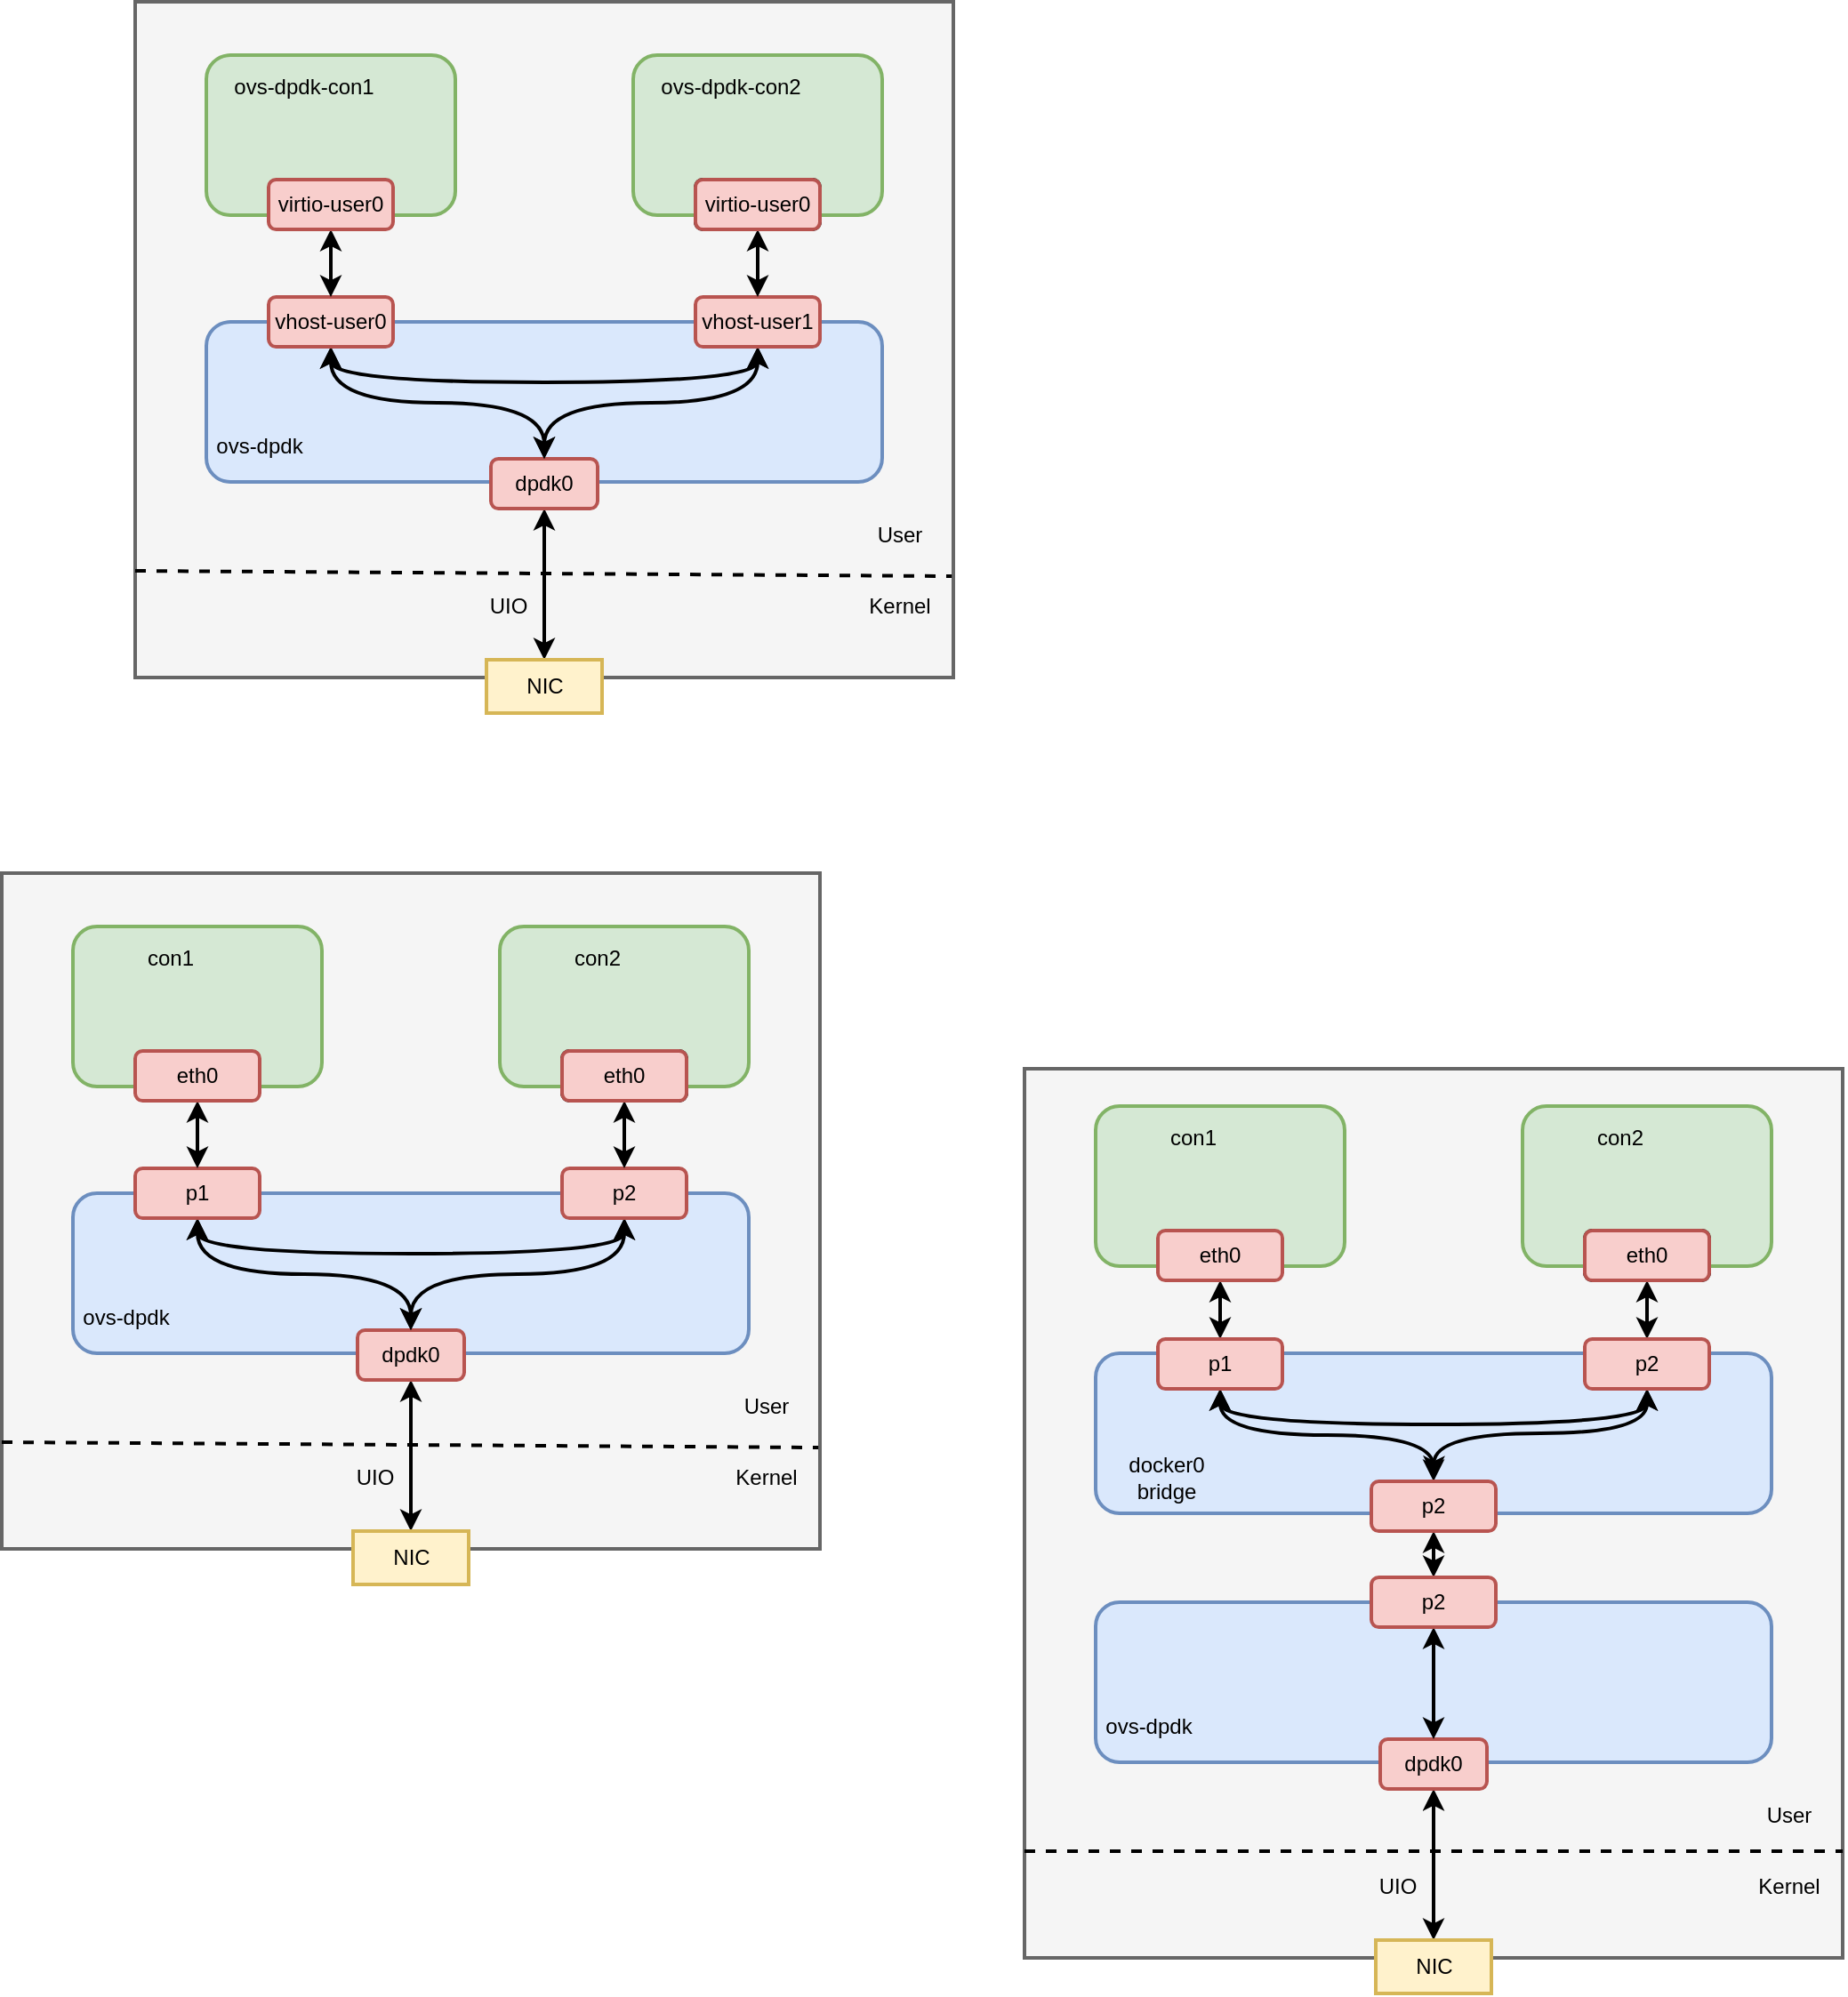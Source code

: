 <mxfile version="13.1.2" type="github"><diagram id="FR9rOoePRvCrto6dqu8H" name="Page-1"><mxGraphModel dx="1102" dy="582" grid="1" gridSize="10" guides="1" tooltips="1" connect="1" arrows="1" fold="1" page="1" pageScale="1" pageWidth="827" pageHeight="1169" math="0" shadow="0"><root><mxCell id="0"/><mxCell id="1" parent="0"/><mxCell id="XV7jntDIHgjZRDwFEsG6-4" value="" style="rounded=0;whiteSpace=wrap;html=1;strokeWidth=2;fillColor=#f5f5f5;strokeColor=#666666;fontColor=#333333;" vertex="1" parent="1"><mxGeometry x="120" y="80" width="460" height="380" as="geometry"/></mxCell><mxCell id="XV7jntDIHgjZRDwFEsG6-5" value="" style="rounded=1;whiteSpace=wrap;html=1;strokeWidth=2;fillColor=#d5e8d4;strokeColor=#82b366;" vertex="1" parent="1"><mxGeometry x="160" y="110" width="140" height="90" as="geometry"/></mxCell><mxCell id="XV7jntDIHgjZRDwFEsG6-6" value="ovs-dpdk-con1" style="text;html=1;strokeColor=none;fillColor=none;align=center;verticalAlign=middle;whiteSpace=wrap;rounded=0;strokeWidth=2;" vertex="1" parent="1"><mxGeometry x="170" y="118" width="90" height="20" as="geometry"/></mxCell><mxCell id="XV7jntDIHgjZRDwFEsG6-10" value="" style="rounded=1;whiteSpace=wrap;html=1;strokeWidth=2;fillColor=#dae8fc;strokeColor=#6c8ebf;" vertex="1" parent="1"><mxGeometry x="160" y="260" width="380" height="90" as="geometry"/></mxCell><mxCell id="XV7jntDIHgjZRDwFEsG6-11" value="ovs-dpdk" style="text;html=1;strokeColor=none;fillColor=none;align=center;verticalAlign=middle;whiteSpace=wrap;rounded=0;strokeWidth=2;" vertex="1" parent="1"><mxGeometry x="160" y="320" width="60" height="20" as="geometry"/></mxCell><mxCell id="XV7jntDIHgjZRDwFEsG6-28" style="edgeStyle=orthogonalEdgeStyle;orthogonalLoop=1;jettySize=auto;html=1;exitX=0.5;exitY=0;exitDx=0;exitDy=0;entryX=0.5;entryY=1;entryDx=0;entryDy=0;startArrow=classic;startFill=1;curved=1;strokeColor=#000000;strokeWidth=2;" edge="1" parent="1" source="XV7jntDIHgjZRDwFEsG6-12" target="XV7jntDIHgjZRDwFEsG6-18"><mxGeometry relative="1" as="geometry"/></mxCell><mxCell id="XV7jntDIHgjZRDwFEsG6-12" value="NIC" style="rounded=0;whiteSpace=wrap;html=1;strokeWidth=2;fillColor=#fff2cc;strokeColor=#d6b656;" vertex="1" parent="1"><mxGeometry x="317.5" y="450" width="65" height="30" as="geometry"/></mxCell><mxCell id="XV7jntDIHgjZRDwFEsG6-15" value="" style="endArrow=none;dashed=1;html=1;entryX=0.998;entryY=0.85;entryDx=0;entryDy=0;entryPerimeter=0;strokeWidth=2;" edge="1" parent="1" target="XV7jntDIHgjZRDwFEsG6-4"><mxGeometry width="50" height="50" relative="1" as="geometry"><mxPoint x="120" y="400" as="sourcePoint"/><mxPoint x="450" y="400" as="targetPoint"/></mxGeometry></mxCell><mxCell id="XV7jntDIHgjZRDwFEsG6-16" value="Kernel" style="text;html=1;strokeColor=none;fillColor=none;align=center;verticalAlign=middle;whiteSpace=wrap;rounded=0;strokeWidth=2;" vertex="1" parent="1"><mxGeometry x="530" y="410" width="40" height="20" as="geometry"/></mxCell><mxCell id="XV7jntDIHgjZRDwFEsG6-17" value="User" style="text;html=1;strokeColor=none;fillColor=none;align=center;verticalAlign=middle;whiteSpace=wrap;rounded=0;strokeWidth=2;" vertex="1" parent="1"><mxGeometry x="530" y="370" width="40" height="20" as="geometry"/></mxCell><mxCell id="XV7jntDIHgjZRDwFEsG6-18" value="dpdk0" style="rounded=1;whiteSpace=wrap;html=1;strokeWidth=2;fillColor=#f8cecc;strokeColor=#b85450;" vertex="1" parent="1"><mxGeometry x="320" y="337" width="60" height="28" as="geometry"/></mxCell><mxCell id="XV7jntDIHgjZRDwFEsG6-19" value="" style="rounded=1;whiteSpace=wrap;html=1;strokeWidth=2;fillColor=#d5e8d4;strokeColor=#82b366;" vertex="1" parent="1"><mxGeometry x="400" y="110" width="140" height="90" as="geometry"/></mxCell><mxCell id="XV7jntDIHgjZRDwFEsG6-20" value="ovs-dpdk-con2" style="text;html=1;strokeColor=none;fillColor=none;align=center;verticalAlign=middle;whiteSpace=wrap;rounded=0;strokeWidth=2;" vertex="1" parent="1"><mxGeometry x="410" y="118" width="90" height="20" as="geometry"/></mxCell><mxCell id="XV7jntDIHgjZRDwFEsG6-30" style="edgeStyle=orthogonalEdgeStyle;curved=1;orthogonalLoop=1;jettySize=auto;html=1;exitX=0.5;exitY=1;exitDx=0;exitDy=0;entryX=0.5;entryY=0;entryDx=0;entryDy=0;startArrow=classic;startFill=1;strokeColor=#000000;strokeWidth=2;" edge="1" parent="1" source="XV7jntDIHgjZRDwFEsG6-21" target="XV7jntDIHgjZRDwFEsG6-18"><mxGeometry relative="1" as="geometry"/></mxCell><mxCell id="XV7jntDIHgjZRDwFEsG6-56" style="edgeStyle=orthogonalEdgeStyle;orthogonalLoop=1;jettySize=auto;html=1;exitX=0.5;exitY=1;exitDx=0;exitDy=0;startArrow=classic;startFill=1;strokeColor=#000000;strokeWidth=2;curved=1;" edge="1" parent="1" source="XV7jntDIHgjZRDwFEsG6-21"><mxGeometry relative="1" as="geometry"><mxPoint x="470" y="274" as="targetPoint"/><Array as="points"><mxPoint x="230" y="294"/><mxPoint x="470" y="294"/></Array></mxGeometry></mxCell><mxCell id="XV7jntDIHgjZRDwFEsG6-21" value="vhost-user0" style="rounded=1;whiteSpace=wrap;html=1;strokeWidth=2;fillColor=#f8cecc;strokeColor=#b85450;" vertex="1" parent="1"><mxGeometry x="195" y="246" width="70" height="28" as="geometry"/></mxCell><mxCell id="XV7jntDIHgjZRDwFEsG6-31" style="edgeStyle=orthogonalEdgeStyle;curved=1;orthogonalLoop=1;jettySize=auto;html=1;exitX=0.5;exitY=1;exitDx=0;exitDy=0;entryX=0.5;entryY=0;entryDx=0;entryDy=0;startArrow=classic;startFill=1;strokeColor=#000000;strokeWidth=2;" edge="1" parent="1" source="XV7jntDIHgjZRDwFEsG6-22" target="XV7jntDIHgjZRDwFEsG6-18"><mxGeometry relative="1" as="geometry"/></mxCell><mxCell id="XV7jntDIHgjZRDwFEsG6-22" value="vhost-user1" style="rounded=1;whiteSpace=wrap;html=1;strokeWidth=2;fillColor=#f8cecc;strokeColor=#b85450;" vertex="1" parent="1"><mxGeometry x="435" y="246" width="70" height="28" as="geometry"/></mxCell><mxCell id="XV7jntDIHgjZRDwFEsG6-26" style="edgeStyle=orthogonalEdgeStyle;rounded=0;orthogonalLoop=1;jettySize=auto;html=1;exitX=0.5;exitY=1;exitDx=0;exitDy=0;entryX=0.5;entryY=0;entryDx=0;entryDy=0;startArrow=classic;startFill=1;strokeWidth=2;" edge="1" parent="1" source="XV7jntDIHgjZRDwFEsG6-23" target="XV7jntDIHgjZRDwFEsG6-21"><mxGeometry relative="1" as="geometry"/></mxCell><mxCell id="XV7jntDIHgjZRDwFEsG6-23" value="virtio-user0" style="rounded=1;whiteSpace=wrap;html=1;strokeWidth=2;fillColor=#f8cecc;strokeColor=#b85450;" vertex="1" parent="1"><mxGeometry x="195" y="180" width="70" height="28" as="geometry"/></mxCell><mxCell id="XV7jntDIHgjZRDwFEsG6-27" style="edgeStyle=orthogonalEdgeStyle;rounded=0;orthogonalLoop=1;jettySize=auto;html=1;exitX=0.5;exitY=1;exitDx=0;exitDy=0;entryX=0.5;entryY=0;entryDx=0;entryDy=0;startArrow=classic;startFill=1;strokeWidth=2;" edge="1" parent="1" source="XV7jntDIHgjZRDwFEsG6-24" target="XV7jntDIHgjZRDwFEsG6-22"><mxGeometry relative="1" as="geometry"/></mxCell><mxCell id="XV7jntDIHgjZRDwFEsG6-24" value="virtio-user0" style="rounded=1;whiteSpace=wrap;html=1;strokeWidth=2;" vertex="1" parent="1"><mxGeometry x="435" y="180" width="70" height="28" as="geometry"/></mxCell><mxCell id="XV7jntDIHgjZRDwFEsG6-29" value="UIO" style="text;html=1;strokeColor=none;fillColor=none;align=center;verticalAlign=middle;whiteSpace=wrap;rounded=0;strokeWidth=2;" vertex="1" parent="1"><mxGeometry x="310" y="410" width="40" height="20" as="geometry"/></mxCell><mxCell id="XV7jntDIHgjZRDwFEsG6-32" value="virtio-user0" style="rounded=1;whiteSpace=wrap;html=1;strokeWidth=2;fillColor=#f8cecc;strokeColor=#b85450;" vertex="1" parent="1"><mxGeometry x="435" y="180" width="70" height="28" as="geometry"/></mxCell><mxCell id="XV7jntDIHgjZRDwFEsG6-33" value="" style="rounded=0;whiteSpace=wrap;html=1;strokeWidth=2;fillColor=#f5f5f5;strokeColor=#666666;fontColor=#333333;" vertex="1" parent="1"><mxGeometry x="45" y="570" width="460" height="380" as="geometry"/></mxCell><mxCell id="XV7jntDIHgjZRDwFEsG6-34" value="" style="rounded=1;whiteSpace=wrap;html=1;strokeWidth=2;fillColor=#d5e8d4;strokeColor=#82b366;" vertex="1" parent="1"><mxGeometry x="85" y="600" width="140" height="90" as="geometry"/></mxCell><mxCell id="XV7jntDIHgjZRDwFEsG6-35" value="con1" style="text;html=1;strokeColor=none;fillColor=none;align=center;verticalAlign=middle;whiteSpace=wrap;rounded=0;strokeWidth=2;" vertex="1" parent="1"><mxGeometry x="95" y="608" width="90" height="20" as="geometry"/></mxCell><mxCell id="XV7jntDIHgjZRDwFEsG6-36" value="" style="rounded=1;whiteSpace=wrap;html=1;strokeWidth=2;fillColor=#dae8fc;strokeColor=#6c8ebf;" vertex="1" parent="1"><mxGeometry x="85" y="750" width="380" height="90" as="geometry"/></mxCell><mxCell id="XV7jntDIHgjZRDwFEsG6-37" value="ovs-dpdk" style="text;html=1;strokeColor=none;fillColor=none;align=center;verticalAlign=middle;whiteSpace=wrap;rounded=0;strokeWidth=2;" vertex="1" parent="1"><mxGeometry x="85" y="810" width="60" height="20" as="geometry"/></mxCell><mxCell id="XV7jntDIHgjZRDwFEsG6-38" style="edgeStyle=orthogonalEdgeStyle;orthogonalLoop=1;jettySize=auto;html=1;exitX=0.5;exitY=0;exitDx=0;exitDy=0;entryX=0.5;entryY=1;entryDx=0;entryDy=0;startArrow=classic;startFill=1;curved=1;strokeColor=#000000;strokeWidth=2;" edge="1" parent="1" source="XV7jntDIHgjZRDwFEsG6-39" target="XV7jntDIHgjZRDwFEsG6-43"><mxGeometry relative="1" as="geometry"/></mxCell><mxCell id="XV7jntDIHgjZRDwFEsG6-39" value="NIC" style="rounded=0;whiteSpace=wrap;html=1;strokeWidth=2;fillColor=#fff2cc;strokeColor=#d6b656;" vertex="1" parent="1"><mxGeometry x="242.5" y="940" width="65" height="30" as="geometry"/></mxCell><mxCell id="XV7jntDIHgjZRDwFEsG6-40" value="" style="endArrow=none;dashed=1;html=1;entryX=0.998;entryY=0.85;entryDx=0;entryDy=0;entryPerimeter=0;strokeWidth=2;" edge="1" parent="1" target="XV7jntDIHgjZRDwFEsG6-33"><mxGeometry width="50" height="50" relative="1" as="geometry"><mxPoint x="45" y="890" as="sourcePoint"/><mxPoint x="375" y="890" as="targetPoint"/></mxGeometry></mxCell><mxCell id="XV7jntDIHgjZRDwFEsG6-41" value="Kernel" style="text;html=1;strokeColor=none;fillColor=none;align=center;verticalAlign=middle;whiteSpace=wrap;rounded=0;strokeWidth=2;" vertex="1" parent="1"><mxGeometry x="455" y="900" width="40" height="20" as="geometry"/></mxCell><mxCell id="XV7jntDIHgjZRDwFEsG6-42" value="User" style="text;html=1;strokeColor=none;fillColor=none;align=center;verticalAlign=middle;whiteSpace=wrap;rounded=0;strokeWidth=2;" vertex="1" parent="1"><mxGeometry x="455" y="860" width="40" height="20" as="geometry"/></mxCell><mxCell id="XV7jntDIHgjZRDwFEsG6-43" value="dpdk0" style="rounded=1;whiteSpace=wrap;html=1;strokeWidth=2;fillColor=#f8cecc;strokeColor=#b85450;" vertex="1" parent="1"><mxGeometry x="245" y="827" width="60" height="28" as="geometry"/></mxCell><mxCell id="XV7jntDIHgjZRDwFEsG6-44" value="" style="rounded=1;whiteSpace=wrap;html=1;strokeWidth=2;fillColor=#d5e8d4;strokeColor=#82b366;" vertex="1" parent="1"><mxGeometry x="325" y="600" width="140" height="90" as="geometry"/></mxCell><mxCell id="XV7jntDIHgjZRDwFEsG6-45" value="con2" style="text;html=1;strokeColor=none;fillColor=none;align=center;verticalAlign=middle;whiteSpace=wrap;rounded=0;strokeWidth=2;" vertex="1" parent="1"><mxGeometry x="335" y="608" width="90" height="20" as="geometry"/></mxCell><mxCell id="XV7jntDIHgjZRDwFEsG6-46" style="edgeStyle=orthogonalEdgeStyle;curved=1;orthogonalLoop=1;jettySize=auto;html=1;exitX=0.5;exitY=1;exitDx=0;exitDy=0;entryX=0.5;entryY=0;entryDx=0;entryDy=0;startArrow=classic;startFill=1;strokeColor=#000000;strokeWidth=2;" edge="1" parent="1" source="XV7jntDIHgjZRDwFEsG6-47" target="XV7jntDIHgjZRDwFEsG6-43"><mxGeometry relative="1" as="geometry"/></mxCell><mxCell id="XV7jntDIHgjZRDwFEsG6-57" style="edgeStyle=orthogonalEdgeStyle;curved=1;orthogonalLoop=1;jettySize=auto;html=1;exitX=0.5;exitY=1;exitDx=0;exitDy=0;entryX=0.5;entryY=1;entryDx=0;entryDy=0;startArrow=classic;startFill=1;strokeColor=#000000;strokeWidth=2;" edge="1" parent="1" source="XV7jntDIHgjZRDwFEsG6-47" target="XV7jntDIHgjZRDwFEsG6-49"><mxGeometry relative="1" as="geometry"/></mxCell><mxCell id="XV7jntDIHgjZRDwFEsG6-47" value="p1" style="rounded=1;whiteSpace=wrap;html=1;strokeWidth=2;fillColor=#f8cecc;strokeColor=#b85450;" vertex="1" parent="1"><mxGeometry x="120" y="736" width="70" height="28" as="geometry"/></mxCell><mxCell id="XV7jntDIHgjZRDwFEsG6-48" style="edgeStyle=orthogonalEdgeStyle;curved=1;orthogonalLoop=1;jettySize=auto;html=1;exitX=0.5;exitY=1;exitDx=0;exitDy=0;entryX=0.5;entryY=0;entryDx=0;entryDy=0;startArrow=classic;startFill=1;strokeColor=#000000;strokeWidth=2;" edge="1" parent="1" source="XV7jntDIHgjZRDwFEsG6-49" target="XV7jntDIHgjZRDwFEsG6-43"><mxGeometry relative="1" as="geometry"/></mxCell><mxCell id="XV7jntDIHgjZRDwFEsG6-49" value="p2" style="rounded=1;whiteSpace=wrap;html=1;strokeWidth=2;fillColor=#f8cecc;strokeColor=#b85450;" vertex="1" parent="1"><mxGeometry x="360" y="736" width="70" height="28" as="geometry"/></mxCell><mxCell id="XV7jntDIHgjZRDwFEsG6-50" style="edgeStyle=orthogonalEdgeStyle;rounded=0;orthogonalLoop=1;jettySize=auto;html=1;exitX=0.5;exitY=1;exitDx=0;exitDy=0;entryX=0.5;entryY=0;entryDx=0;entryDy=0;startArrow=classic;startFill=1;strokeWidth=2;" edge="1" parent="1" source="XV7jntDIHgjZRDwFEsG6-51" target="XV7jntDIHgjZRDwFEsG6-47"><mxGeometry relative="1" as="geometry"/></mxCell><mxCell id="XV7jntDIHgjZRDwFEsG6-51" value="eth0" style="rounded=1;whiteSpace=wrap;html=1;strokeWidth=2;fillColor=#f8cecc;strokeColor=#b85450;" vertex="1" parent="1"><mxGeometry x="120" y="670" width="70" height="28" as="geometry"/></mxCell><mxCell id="XV7jntDIHgjZRDwFEsG6-52" style="edgeStyle=orthogonalEdgeStyle;rounded=0;orthogonalLoop=1;jettySize=auto;html=1;exitX=0.5;exitY=1;exitDx=0;exitDy=0;entryX=0.5;entryY=0;entryDx=0;entryDy=0;startArrow=classic;startFill=1;strokeWidth=2;" edge="1" parent="1" source="XV7jntDIHgjZRDwFEsG6-53" target="XV7jntDIHgjZRDwFEsG6-49"><mxGeometry relative="1" as="geometry"/></mxCell><mxCell id="XV7jntDIHgjZRDwFEsG6-53" value="virtio-user0" style="rounded=1;whiteSpace=wrap;html=1;strokeWidth=2;" vertex="1" parent="1"><mxGeometry x="360" y="670" width="70" height="28" as="geometry"/></mxCell><mxCell id="XV7jntDIHgjZRDwFEsG6-54" value="UIO" style="text;html=1;strokeColor=none;fillColor=none;align=center;verticalAlign=middle;whiteSpace=wrap;rounded=0;strokeWidth=2;" vertex="1" parent="1"><mxGeometry x="235" y="900" width="40" height="20" as="geometry"/></mxCell><mxCell id="XV7jntDIHgjZRDwFEsG6-55" value="eth0" style="rounded=1;whiteSpace=wrap;html=1;strokeWidth=2;fillColor=#f8cecc;strokeColor=#b85450;" vertex="1" parent="1"><mxGeometry x="360" y="670" width="70" height="28" as="geometry"/></mxCell><mxCell id="XV7jntDIHgjZRDwFEsG6-58" value="" style="rounded=0;whiteSpace=wrap;html=1;strokeWidth=2;fillColor=#f5f5f5;strokeColor=#666666;fontColor=#333333;" vertex="1" parent="1"><mxGeometry x="620" y="680" width="460" height="500" as="geometry"/></mxCell><mxCell id="XV7jntDIHgjZRDwFEsG6-59" value="" style="rounded=1;whiteSpace=wrap;html=1;strokeWidth=2;fillColor=#d5e8d4;strokeColor=#82b366;" vertex="1" parent="1"><mxGeometry x="660" y="701" width="140" height="90" as="geometry"/></mxCell><mxCell id="XV7jntDIHgjZRDwFEsG6-60" value="con1" style="text;html=1;strokeColor=none;fillColor=none;align=center;verticalAlign=middle;whiteSpace=wrap;rounded=0;strokeWidth=2;" vertex="1" parent="1"><mxGeometry x="670" y="709" width="90" height="20" as="geometry"/></mxCell><mxCell id="XV7jntDIHgjZRDwFEsG6-61" value="" style="rounded=1;whiteSpace=wrap;html=1;strokeWidth=2;fillColor=#dae8fc;strokeColor=#6c8ebf;" vertex="1" parent="1"><mxGeometry x="660" y="980" width="380" height="90" as="geometry"/></mxCell><mxCell id="XV7jntDIHgjZRDwFEsG6-62" value="ovs-dpdk" style="text;html=1;strokeColor=none;fillColor=none;align=center;verticalAlign=middle;whiteSpace=wrap;rounded=0;strokeWidth=2;" vertex="1" parent="1"><mxGeometry x="660" y="1040" width="60" height="20" as="geometry"/></mxCell><mxCell id="XV7jntDIHgjZRDwFEsG6-63" style="edgeStyle=orthogonalEdgeStyle;orthogonalLoop=1;jettySize=auto;html=1;exitX=0.5;exitY=0;exitDx=0;exitDy=0;entryX=0.5;entryY=1;entryDx=0;entryDy=0;startArrow=classic;startFill=1;curved=1;strokeColor=#000000;strokeWidth=2;" edge="1" parent="1" source="XV7jntDIHgjZRDwFEsG6-64" target="XV7jntDIHgjZRDwFEsG6-68"><mxGeometry relative="1" as="geometry"/></mxCell><mxCell id="XV7jntDIHgjZRDwFEsG6-64" value="NIC" style="rounded=0;whiteSpace=wrap;html=1;strokeWidth=2;fillColor=#fff2cc;strokeColor=#d6b656;" vertex="1" parent="1"><mxGeometry x="817.5" y="1170" width="65" height="30" as="geometry"/></mxCell><mxCell id="XV7jntDIHgjZRDwFEsG6-65" value="" style="endArrow=none;dashed=1;html=1;strokeWidth=2;" edge="1" parent="1"><mxGeometry width="50" height="50" relative="1" as="geometry"><mxPoint x="620" y="1120" as="sourcePoint"/><mxPoint x="1080" y="1120" as="targetPoint"/></mxGeometry></mxCell><mxCell id="XV7jntDIHgjZRDwFEsG6-66" value="Kernel" style="text;html=1;strokeColor=none;fillColor=none;align=center;verticalAlign=middle;whiteSpace=wrap;rounded=0;strokeWidth=2;" vertex="1" parent="1"><mxGeometry x="1030" y="1130" width="40" height="20" as="geometry"/></mxCell><mxCell id="XV7jntDIHgjZRDwFEsG6-67" value="User" style="text;html=1;strokeColor=none;fillColor=none;align=center;verticalAlign=middle;whiteSpace=wrap;rounded=0;strokeWidth=2;" vertex="1" parent="1"><mxGeometry x="1030" y="1090" width="40" height="20" as="geometry"/></mxCell><mxCell id="XV7jntDIHgjZRDwFEsG6-68" value="dpdk0" style="rounded=1;whiteSpace=wrap;html=1;strokeWidth=2;fillColor=#f8cecc;strokeColor=#b85450;" vertex="1" parent="1"><mxGeometry x="820" y="1057" width="60" height="28" as="geometry"/></mxCell><mxCell id="XV7jntDIHgjZRDwFEsG6-69" value="" style="rounded=1;whiteSpace=wrap;html=1;strokeWidth=2;fillColor=#d5e8d4;strokeColor=#82b366;" vertex="1" parent="1"><mxGeometry x="900" y="701" width="140" height="90" as="geometry"/></mxCell><mxCell id="XV7jntDIHgjZRDwFEsG6-70" value="con2" style="text;html=1;strokeColor=none;fillColor=none;align=center;verticalAlign=middle;whiteSpace=wrap;rounded=0;strokeWidth=2;" vertex="1" parent="1"><mxGeometry x="910" y="709" width="90" height="20" as="geometry"/></mxCell><mxCell id="XV7jntDIHgjZRDwFEsG6-94" style="edgeStyle=orthogonalEdgeStyle;curved=1;orthogonalLoop=1;jettySize=auto;html=1;exitX=0.5;exitY=1;exitDx=0;exitDy=0;entryX=0.5;entryY=0;entryDx=0;entryDy=0;startArrow=classic;startFill=1;strokeColor=#000000;strokeWidth=2;" edge="1" parent="1" source="XV7jntDIHgjZRDwFEsG6-77" target="XV7jntDIHgjZRDwFEsG6-88"><mxGeometry relative="1" as="geometry"/></mxCell><mxCell id="XV7jntDIHgjZRDwFEsG6-77" value="eth0" style="rounded=1;whiteSpace=wrap;html=1;strokeWidth=2;fillColor=#f8cecc;strokeColor=#b85450;" vertex="1" parent="1"><mxGeometry x="695" y="771" width="70" height="28" as="geometry"/></mxCell><mxCell id="XV7jntDIHgjZRDwFEsG6-79" value="virtio-user0" style="rounded=1;whiteSpace=wrap;html=1;strokeWidth=2;" vertex="1" parent="1"><mxGeometry x="935" y="771" width="70" height="28" as="geometry"/></mxCell><mxCell id="XV7jntDIHgjZRDwFEsG6-80" value="UIO" style="text;html=1;strokeColor=none;fillColor=none;align=center;verticalAlign=middle;whiteSpace=wrap;rounded=0;strokeWidth=2;" vertex="1" parent="1"><mxGeometry x="810" y="1130" width="40" height="20" as="geometry"/></mxCell><mxCell id="XV7jntDIHgjZRDwFEsG6-95" style="edgeStyle=orthogonalEdgeStyle;curved=1;orthogonalLoop=1;jettySize=auto;html=1;exitX=0.5;exitY=1;exitDx=0;exitDy=0;startArrow=classic;startFill=1;strokeColor=#000000;strokeWidth=2;" edge="1" parent="1" source="XV7jntDIHgjZRDwFEsG6-81" target="XV7jntDIHgjZRDwFEsG6-89"><mxGeometry relative="1" as="geometry"/></mxCell><mxCell id="XV7jntDIHgjZRDwFEsG6-81" value="eth0" style="rounded=1;whiteSpace=wrap;html=1;strokeWidth=2;fillColor=#f8cecc;strokeColor=#b85450;" vertex="1" parent="1"><mxGeometry x="935" y="771" width="70" height="28" as="geometry"/></mxCell><mxCell id="XV7jntDIHgjZRDwFEsG6-82" value="" style="rounded=1;whiteSpace=wrap;html=1;strokeWidth=2;fillColor=#dae8fc;strokeColor=#6c8ebf;" vertex="1" parent="1"><mxGeometry x="660" y="840" width="380" height="90" as="geometry"/></mxCell><mxCell id="XV7jntDIHgjZRDwFEsG6-96" style="edgeStyle=orthogonalEdgeStyle;curved=1;orthogonalLoop=1;jettySize=auto;html=1;exitX=0.5;exitY=1;exitDx=0;exitDy=0;startArrow=classic;startFill=1;strokeColor=#000000;strokeWidth=2;" edge="1" parent="1" source="XV7jntDIHgjZRDwFEsG6-88" target="XV7jntDIHgjZRDwFEsG6-90"><mxGeometry relative="1" as="geometry"/></mxCell><mxCell id="XV7jntDIHgjZRDwFEsG6-98" style="edgeStyle=orthogonalEdgeStyle;curved=1;orthogonalLoop=1;jettySize=auto;html=1;exitX=0.5;exitY=1;exitDx=0;exitDy=0;startArrow=classic;startFill=1;strokeColor=#000000;strokeWidth=2;" edge="1" parent="1" source="XV7jntDIHgjZRDwFEsG6-88"><mxGeometry relative="1" as="geometry"><mxPoint x="970" y="860" as="targetPoint"/><Array as="points"><mxPoint x="730" y="880"/><mxPoint x="970" y="880"/></Array></mxGeometry></mxCell><mxCell id="XV7jntDIHgjZRDwFEsG6-88" value="p1" style="rounded=1;whiteSpace=wrap;html=1;strokeWidth=2;fillColor=#f8cecc;strokeColor=#b85450;" vertex="1" parent="1"><mxGeometry x="695" y="832" width="70" height="28" as="geometry"/></mxCell><mxCell id="XV7jntDIHgjZRDwFEsG6-97" style="edgeStyle=orthogonalEdgeStyle;curved=1;orthogonalLoop=1;jettySize=auto;html=1;exitX=0.5;exitY=1;exitDx=0;exitDy=0;startArrow=classic;startFill=1;strokeColor=#000000;strokeWidth=2;" edge="1" parent="1" source="XV7jntDIHgjZRDwFEsG6-89"><mxGeometry relative="1" as="geometry"><mxPoint x="850" y="910" as="targetPoint"/></mxGeometry></mxCell><mxCell id="XV7jntDIHgjZRDwFEsG6-89" value="p2" style="rounded=1;whiteSpace=wrap;html=1;strokeWidth=2;fillColor=#f8cecc;strokeColor=#b85450;" vertex="1" parent="1"><mxGeometry x="935" y="832" width="70" height="28" as="geometry"/></mxCell><mxCell id="XV7jntDIHgjZRDwFEsG6-93" style="edgeStyle=orthogonalEdgeStyle;curved=1;orthogonalLoop=1;jettySize=auto;html=1;exitX=0.5;exitY=1;exitDx=0;exitDy=0;entryX=0.5;entryY=0;entryDx=0;entryDy=0;startArrow=classic;startFill=1;strokeColor=#000000;strokeWidth=2;" edge="1" parent="1" source="XV7jntDIHgjZRDwFEsG6-90" target="XV7jntDIHgjZRDwFEsG6-91"><mxGeometry relative="1" as="geometry"/></mxCell><mxCell id="XV7jntDIHgjZRDwFEsG6-90" value="p2" style="rounded=1;whiteSpace=wrap;html=1;strokeWidth=2;fillColor=#f8cecc;strokeColor=#b85450;" vertex="1" parent="1"><mxGeometry x="815" y="912" width="70" height="28" as="geometry"/></mxCell><mxCell id="XV7jntDIHgjZRDwFEsG6-92" style="edgeStyle=orthogonalEdgeStyle;curved=1;orthogonalLoop=1;jettySize=auto;html=1;exitX=0.5;exitY=1;exitDx=0;exitDy=0;entryX=0.5;entryY=0;entryDx=0;entryDy=0;startArrow=classic;startFill=1;strokeColor=#000000;strokeWidth=2;" edge="1" parent="1" source="XV7jntDIHgjZRDwFEsG6-91" target="XV7jntDIHgjZRDwFEsG6-68"><mxGeometry relative="1" as="geometry"/></mxCell><mxCell id="XV7jntDIHgjZRDwFEsG6-91" value="p2" style="rounded=1;whiteSpace=wrap;html=1;strokeWidth=2;fillColor=#f8cecc;strokeColor=#b85450;" vertex="1" parent="1"><mxGeometry x="815" y="966" width="70" height="28" as="geometry"/></mxCell><mxCell id="XV7jntDIHgjZRDwFEsG6-99" value="docker0&lt;br&gt;bridge" style="text;html=1;strokeColor=none;fillColor=none;align=center;verticalAlign=middle;whiteSpace=wrap;rounded=0;strokeWidth=2;" vertex="1" parent="1"><mxGeometry x="670" y="900" width="60" height="20" as="geometry"/></mxCell></root></mxGraphModel></diagram></mxfile>